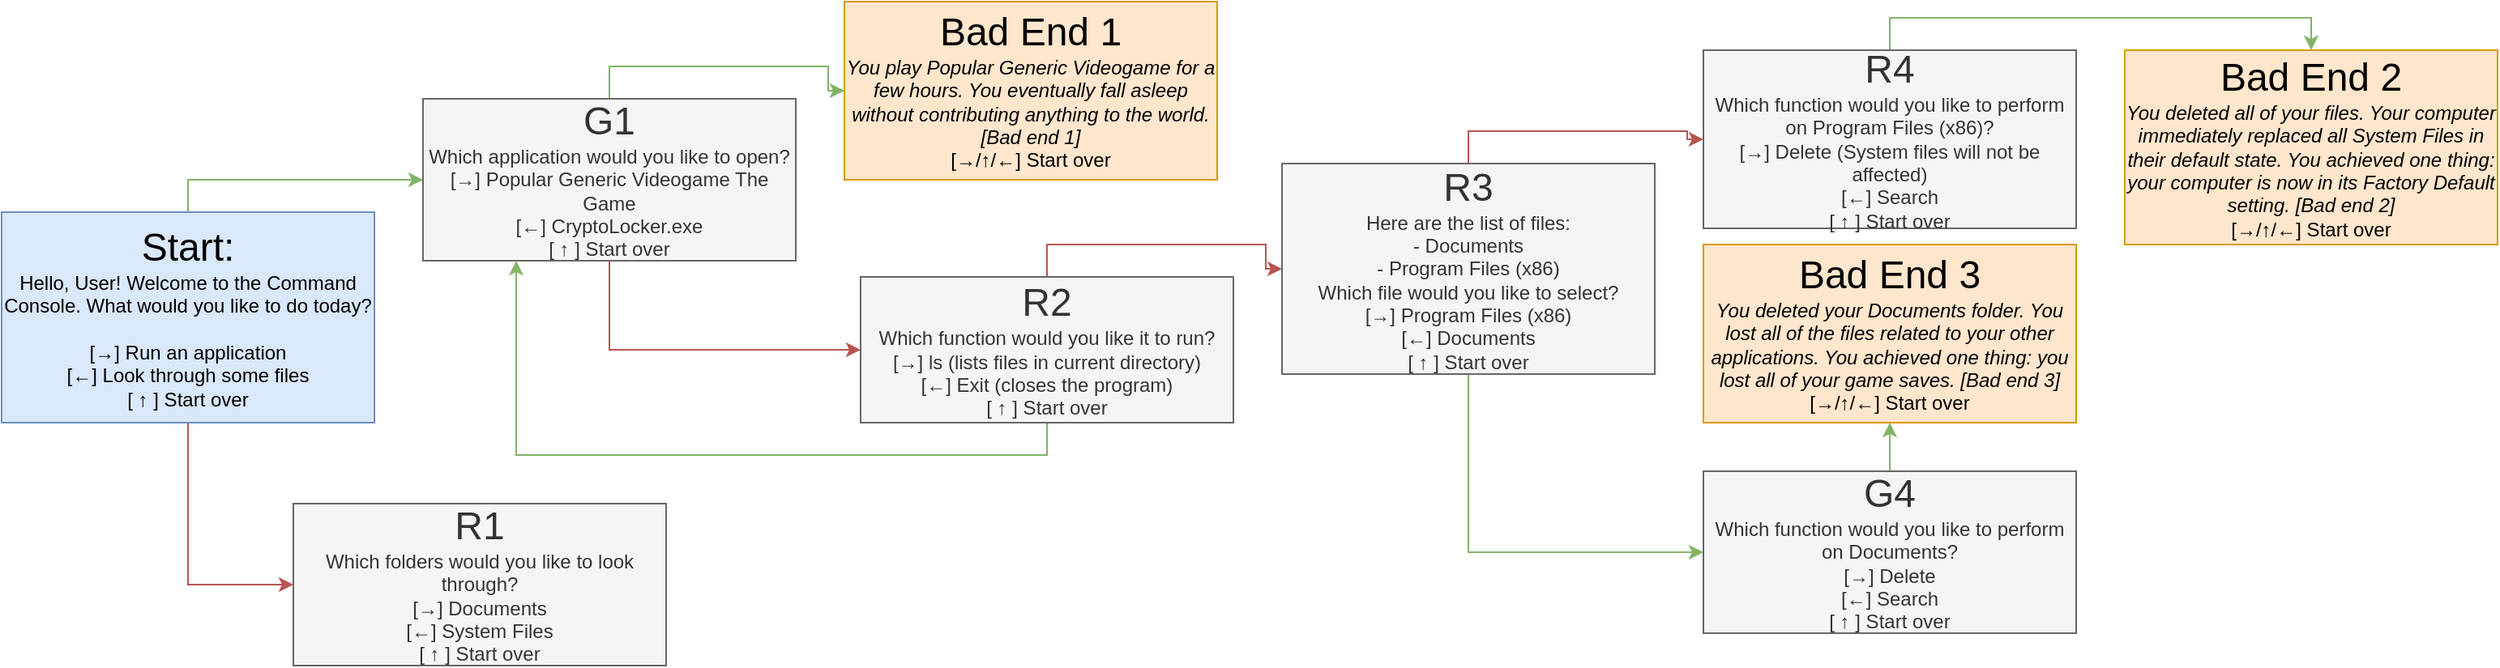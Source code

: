 <mxfile version="13.3.7" type="github">
  <diagram id="C5RBs43oDa-KdzZeNtuy" name="Page-1">
    <mxGraphModel dx="716" dy="400" grid="1" gridSize="10" guides="1" tooltips="1" connect="1" arrows="1" fold="1" page="1" pageScale="1" pageWidth="2339" pageHeight="3300" math="0" shadow="0">
      <root>
        <mxCell id="WIyWlLk6GJQsqaUBKTNV-0" />
        <mxCell id="WIyWlLk6GJQsqaUBKTNV-1" parent="WIyWlLk6GJQsqaUBKTNV-0" />
        <mxCell id="G_LtqzB8PGayeKmqLbbJ-5" style="edgeStyle=orthogonalEdgeStyle;rounded=0;orthogonalLoop=1;jettySize=auto;html=1;exitX=0.5;exitY=0;exitDx=0;exitDy=0;entryX=0;entryY=0.5;entryDx=0;entryDy=0;fillColor=#d5e8d4;strokeColor=#82b366;" parent="WIyWlLk6GJQsqaUBKTNV-1" source="G_LtqzB8PGayeKmqLbbJ-1" target="G_LtqzB8PGayeKmqLbbJ-3" edge="1">
          <mxGeometry relative="1" as="geometry" />
        </mxCell>
        <mxCell id="G_LtqzB8PGayeKmqLbbJ-8" style="edgeStyle=orthogonalEdgeStyle;rounded=0;orthogonalLoop=1;jettySize=auto;html=1;exitX=0.5;exitY=1;exitDx=0;exitDy=0;entryX=0;entryY=0.5;entryDx=0;entryDy=0;fillColor=#f8cecc;strokeColor=#b85450;" parent="WIyWlLk6GJQsqaUBKTNV-1" source="G_LtqzB8PGayeKmqLbbJ-1" target="G_LtqzB8PGayeKmqLbbJ-7" edge="1">
          <mxGeometry relative="1" as="geometry" />
        </mxCell>
        <mxCell id="G_LtqzB8PGayeKmqLbbJ-1" value="&lt;div style=&quot;font-size: 24px&quot;&gt;Start:&lt;/div&gt;&lt;div&gt;Hello, User! Welcome to the Command Console. What would you like to do today?&lt;/div&gt;&lt;div&gt;&lt;br&gt;&lt;/div&gt;&lt;div&gt;[→] Run an application&lt;/div&gt;&lt;div&gt;[←] Look through some files&lt;/div&gt;&lt;div&gt;[ ↑ ] Start over&lt;/div&gt;" style="text;html=1;strokeColor=#6c8ebf;fillColor=#dae8fc;align=center;verticalAlign=middle;whiteSpace=wrap;rounded=0;" parent="WIyWlLk6GJQsqaUBKTNV-1" vertex="1">
          <mxGeometry x="30" y="140" width="230" height="130" as="geometry" />
        </mxCell>
        <mxCell id="rjlh_XGYD9krDsAeV4SP-3" style="edgeStyle=orthogonalEdgeStyle;rounded=0;orthogonalLoop=1;jettySize=auto;html=1;exitX=0.5;exitY=0;exitDx=0;exitDy=0;entryX=0;entryY=0.5;entryDx=0;entryDy=0;fillColor=#d5e8d4;strokeColor=#82b366;" parent="WIyWlLk6GJQsqaUBKTNV-1" source="G_LtqzB8PGayeKmqLbbJ-3" target="6cd2AyFSmQvTcg-SOqOJ-0" edge="1">
          <mxGeometry relative="1" as="geometry">
            <mxPoint x="560" y="75" as="targetPoint" />
          </mxGeometry>
        </mxCell>
        <mxCell id="rjlh_XGYD9krDsAeV4SP-4" style="edgeStyle=orthogonalEdgeStyle;rounded=0;orthogonalLoop=1;jettySize=auto;html=1;exitX=0.5;exitY=1;exitDx=0;exitDy=0;entryX=0;entryY=0.5;entryDx=0;entryDy=0;fillColor=#f8cecc;strokeColor=#b85450;" parent="WIyWlLk6GJQsqaUBKTNV-1" source="G_LtqzB8PGayeKmqLbbJ-3" target="rjlh_XGYD9krDsAeV4SP-1" edge="1">
          <mxGeometry relative="1" as="geometry" />
        </mxCell>
        <mxCell id="G_LtqzB8PGayeKmqLbbJ-3" value="&lt;div style=&quot;font-size: 24px&quot;&gt;G1&lt;/div&gt;&lt;div&gt;Which application would you like to open?&lt;/div&gt;&lt;div&gt;&lt;span&gt; &lt;/span&gt;[→] Popular Generic Videogame The Game&lt;/div&gt;&lt;div&gt;&lt;span&gt; &lt;/span&gt;[←] CryptoLocker.exe&lt;/div&gt;&lt;div&gt;&lt;span&gt; &lt;/span&gt;[ ↑ ] Start over&lt;/div&gt;" style="text;html=1;align=center;verticalAlign=middle;whiteSpace=wrap;rounded=0;fillColor=#f5f5f5;strokeColor=#666666;fontColor=#333333;" parent="WIyWlLk6GJQsqaUBKTNV-1" vertex="1">
          <mxGeometry x="290" y="70" width="230" height="100" as="geometry" />
        </mxCell>
        <mxCell id="G_LtqzB8PGayeKmqLbbJ-7" value="&lt;div style=&quot;font-size: 24px&quot;&gt;R1&lt;/div&gt;&lt;div&gt;Which folders would you like to look through?&lt;/div&gt;&lt;div&gt;&lt;span&gt; &lt;/span&gt;[→] Documents&lt;/div&gt;&lt;div&gt;&lt;span&gt; &lt;/span&gt;[←] System Files&lt;/div&gt;&lt;div&gt;&lt;span&gt; &lt;/span&gt;[ ↑ ] Start over&lt;/div&gt;" style="text;html=1;strokeColor=#666666;fillColor=#f5f5f5;align=center;verticalAlign=middle;whiteSpace=wrap;rounded=0;fontColor=#333333;" parent="WIyWlLk6GJQsqaUBKTNV-1" vertex="1">
          <mxGeometry x="210" y="320" width="230" height="100" as="geometry" />
        </mxCell>
        <mxCell id="rjlh_XGYD9krDsAeV4SP-5" style="edgeStyle=orthogonalEdgeStyle;rounded=0;orthogonalLoop=1;jettySize=auto;html=1;exitX=0.5;exitY=1;exitDx=0;exitDy=0;entryX=0.25;entryY=1;entryDx=0;entryDy=0;fillColor=#d5e8d4;strokeColor=#82b366;" parent="WIyWlLk6GJQsqaUBKTNV-1" source="rjlh_XGYD9krDsAeV4SP-1" target="G_LtqzB8PGayeKmqLbbJ-3" edge="1">
          <mxGeometry relative="1" as="geometry">
            <Array as="points">
              <mxPoint x="675" y="290" />
              <mxPoint x="347" y="290" />
            </Array>
          </mxGeometry>
        </mxCell>
        <mxCell id="rjlh_XGYD9krDsAeV4SP-7" style="edgeStyle=orthogonalEdgeStyle;rounded=0;orthogonalLoop=1;jettySize=auto;html=1;exitX=0.5;exitY=0;exitDx=0;exitDy=0;entryX=0;entryY=0.5;entryDx=0;entryDy=0;fillColor=#f8cecc;strokeColor=#b85450;" parent="WIyWlLk6GJQsqaUBKTNV-1" source="rjlh_XGYD9krDsAeV4SP-1" target="rjlh_XGYD9krDsAeV4SP-6" edge="1">
          <mxGeometry relative="1" as="geometry" />
        </mxCell>
        <mxCell id="rjlh_XGYD9krDsAeV4SP-1" value="&lt;div style=&quot;font-size: 24px&quot;&gt;R2&lt;/div&gt;&lt;div&gt;Which function would you like it to run?&lt;/div&gt;&lt;div&gt;&lt;span&gt; &lt;/span&gt;[→] ls (lists files in current directory)&lt;/div&gt;&lt;div&gt;&lt;span&gt; &lt;/span&gt;[←] Exit (closes the program)&lt;/div&gt;&lt;div&gt;&lt;span&gt; &lt;/span&gt;[ ↑ ] Start over&lt;/div&gt;" style="text;html=1;strokeColor=#666666;fillColor=#f5f5f5;align=center;verticalAlign=middle;whiteSpace=wrap;rounded=0;fontColor=#333333;" parent="WIyWlLk6GJQsqaUBKTNV-1" vertex="1">
          <mxGeometry x="560" y="180" width="230" height="90" as="geometry" />
        </mxCell>
        <mxCell id="XwUO7sWHtHsJDQwBPcFf-2" style="edgeStyle=orthogonalEdgeStyle;rounded=0;orthogonalLoop=1;jettySize=auto;html=1;exitX=0.5;exitY=0;exitDx=0;exitDy=0;entryX=0;entryY=0.5;entryDx=0;entryDy=0;fillColor=#f8cecc;strokeColor=#b85450;" parent="WIyWlLk6GJQsqaUBKTNV-1" source="rjlh_XGYD9krDsAeV4SP-6" target="XwUO7sWHtHsJDQwBPcFf-1" edge="1">
          <mxGeometry relative="1" as="geometry" />
        </mxCell>
        <mxCell id="XwUO7sWHtHsJDQwBPcFf-4" style="edgeStyle=orthogonalEdgeStyle;rounded=0;orthogonalLoop=1;jettySize=auto;html=1;exitX=0.5;exitY=1;exitDx=0;exitDy=0;entryX=0;entryY=0.5;entryDx=0;entryDy=0;fillColor=#d5e8d4;strokeColor=#82b366;" parent="WIyWlLk6GJQsqaUBKTNV-1" source="rjlh_XGYD9krDsAeV4SP-6" target="XwUO7sWHtHsJDQwBPcFf-3" edge="1">
          <mxGeometry relative="1" as="geometry" />
        </mxCell>
        <mxCell id="rjlh_XGYD9krDsAeV4SP-6" value="&lt;div style=&quot;font-size: 24px&quot;&gt;R3&lt;/div&gt;&lt;div&gt;Here are the list of files:&lt;/div&gt;&lt;div&gt;- Documents&lt;/div&gt;&lt;div&gt;- Program Files (x86)&lt;br&gt;Which file would you like to select?&lt;/div&gt;&lt;div&gt;&lt;span&gt; &lt;/span&gt;[→] Program Files (x86)&lt;/div&gt;&lt;div&gt;&lt;span&gt; &lt;/span&gt;[←] Documents&lt;/div&gt;&lt;div&gt;&lt;span&gt; &lt;/span&gt;[ ↑ ] Start over&lt;/div&gt;" style="text;html=1;strokeColor=#666666;fillColor=#f5f5f5;align=center;verticalAlign=middle;whiteSpace=wrap;rounded=0;fontColor=#333333;" parent="WIyWlLk6GJQsqaUBKTNV-1" vertex="1">
          <mxGeometry x="820" y="110" width="230" height="130" as="geometry" />
        </mxCell>
        <mxCell id="XwUO7sWHtHsJDQwBPcFf-11" style="edgeStyle=orthogonalEdgeStyle;rounded=0;orthogonalLoop=1;jettySize=auto;html=1;exitX=0.5;exitY=0;exitDx=0;exitDy=0;entryX=0.5;entryY=0;entryDx=0;entryDy=0;fillColor=#d5e8d4;strokeColor=#82b366;" parent="WIyWlLk6GJQsqaUBKTNV-1" source="XwUO7sWHtHsJDQwBPcFf-1" target="6cd2AyFSmQvTcg-SOqOJ-2" edge="1">
          <mxGeometry relative="1" as="geometry">
            <mxPoint x="1455" y="40" as="targetPoint" />
          </mxGeometry>
        </mxCell>
        <mxCell id="XwUO7sWHtHsJDQwBPcFf-1" value="&lt;div style=&quot;font-size: 24px&quot;&gt;R4&lt;/div&gt;&lt;div&gt;Which function would you like to perform on Program Files (x86)?&lt;/div&gt;&lt;div&gt;&lt;span&gt; &lt;/span&gt;[→] Delete (System files will not be affected)&lt;/div&gt;&lt;div&gt;&lt;span&gt; &lt;/span&gt;[←] Search&lt;/div&gt;&lt;div&gt;&lt;span&gt; &lt;/span&gt;[ ↑ ] Start over&lt;/div&gt;" style="text;html=1;strokeColor=#666666;fillColor=#f5f5f5;align=center;verticalAlign=middle;whiteSpace=wrap;rounded=0;fontColor=#333333;" parent="WIyWlLk6GJQsqaUBKTNV-1" vertex="1">
          <mxGeometry x="1080" y="40" width="230" height="110" as="geometry" />
        </mxCell>
        <mxCell id="XwUO7sWHtHsJDQwBPcFf-10" style="edgeStyle=orthogonalEdgeStyle;rounded=0;orthogonalLoop=1;jettySize=auto;html=1;exitX=0.5;exitY=0;exitDx=0;exitDy=0;entryX=0.5;entryY=1;entryDx=0;entryDy=0;fillColor=#d5e8d4;strokeColor=#82b366;" parent="WIyWlLk6GJQsqaUBKTNV-1" source="XwUO7sWHtHsJDQwBPcFf-3" target="6cd2AyFSmQvTcg-SOqOJ-3" edge="1">
          <mxGeometry relative="1" as="geometry">
            <mxPoint x="1195" y="270" as="targetPoint" />
          </mxGeometry>
        </mxCell>
        <mxCell id="XwUO7sWHtHsJDQwBPcFf-3" value="&lt;div style=&quot;font-size: 24px&quot;&gt;G4&lt;/div&gt;&lt;div&gt;Which function would you like to perform on Documents?&lt;/div&gt;&lt;div&gt;&lt;span&gt; &lt;/span&gt;[→] Delete&lt;/div&gt;&lt;div&gt;&lt;span&gt; &lt;/span&gt;[←] Search&lt;/div&gt;&lt;div&gt;&lt;span&gt; &lt;/span&gt;[ ↑ ] Start over&lt;/div&gt;" style="text;html=1;strokeColor=#666666;fillColor=#f5f5f5;align=center;verticalAlign=middle;whiteSpace=wrap;rounded=0;fontColor=#333333;" parent="WIyWlLk6GJQsqaUBKTNV-1" vertex="1">
          <mxGeometry x="1080" y="300" width="230" height="100" as="geometry" />
        </mxCell>
        <mxCell id="6cd2AyFSmQvTcg-SOqOJ-0" value="&lt;div style=&quot;font-size: 24px&quot;&gt;Bad End 1&lt;/div&gt;&lt;div&gt;&lt;i style=&quot;color: rgb(0 , 0 , 0)&quot;&gt;You play Popular Generic Videogame for a few hours. You eventually fall asleep without contributing anything to the world. [Bad end 1]&lt;br&gt;&lt;/i&gt;&lt;span style=&quot;color: rgb(0 , 0 , 0)&quot;&gt;[→/↑/←&lt;/span&gt;&lt;span style=&quot;color: rgb(0 , 0 , 0)&quot;&gt;] Start over&lt;/span&gt;&lt;br&gt;&lt;/div&gt;" style="text;html=1;align=center;verticalAlign=middle;whiteSpace=wrap;rounded=0;fillColor=#ffe6cc;strokeColor=#d79b00;" vertex="1" parent="WIyWlLk6GJQsqaUBKTNV-1">
          <mxGeometry x="550" y="10" width="230" height="110" as="geometry" />
        </mxCell>
        <mxCell id="6cd2AyFSmQvTcg-SOqOJ-2" value="&lt;div style=&quot;font-size: 24px&quot;&gt;Bad End 2&lt;/div&gt;&lt;div&gt;&lt;i&gt;You deleted all of your files. Your computer immediately replaced all System Files in their default state. You achieved one thing: your computer is now in its Factory Default setting. [Bad end 2]&lt;br&gt;&lt;/i&gt;[→/↑/←] Start over&lt;br&gt;&lt;/div&gt;" style="text;html=1;align=center;verticalAlign=middle;whiteSpace=wrap;rounded=0;fillColor=#ffe6cc;strokeColor=#d79b00;" vertex="1" parent="WIyWlLk6GJQsqaUBKTNV-1">
          <mxGeometry x="1340" y="40" width="230" height="120" as="geometry" />
        </mxCell>
        <mxCell id="6cd2AyFSmQvTcg-SOqOJ-3" value="&lt;div style=&quot;font-size: 24px&quot;&gt;Bad End 3&lt;/div&gt;&lt;div&gt;&lt;i&gt;You deleted your Documents folder. You lost all of the files related to your other applications. You achieved one thing: you lost all of your game saves. [Bad end 3]&lt;br&gt;&lt;/i&gt;[→/↑/←] Start over&lt;br&gt;&lt;/div&gt;" style="text;html=1;align=center;verticalAlign=middle;whiteSpace=wrap;rounded=0;fillColor=#ffe6cc;strokeColor=#d79b00;" vertex="1" parent="WIyWlLk6GJQsqaUBKTNV-1">
          <mxGeometry x="1080" y="160" width="230" height="110" as="geometry" />
        </mxCell>
      </root>
    </mxGraphModel>
  </diagram>
</mxfile>

